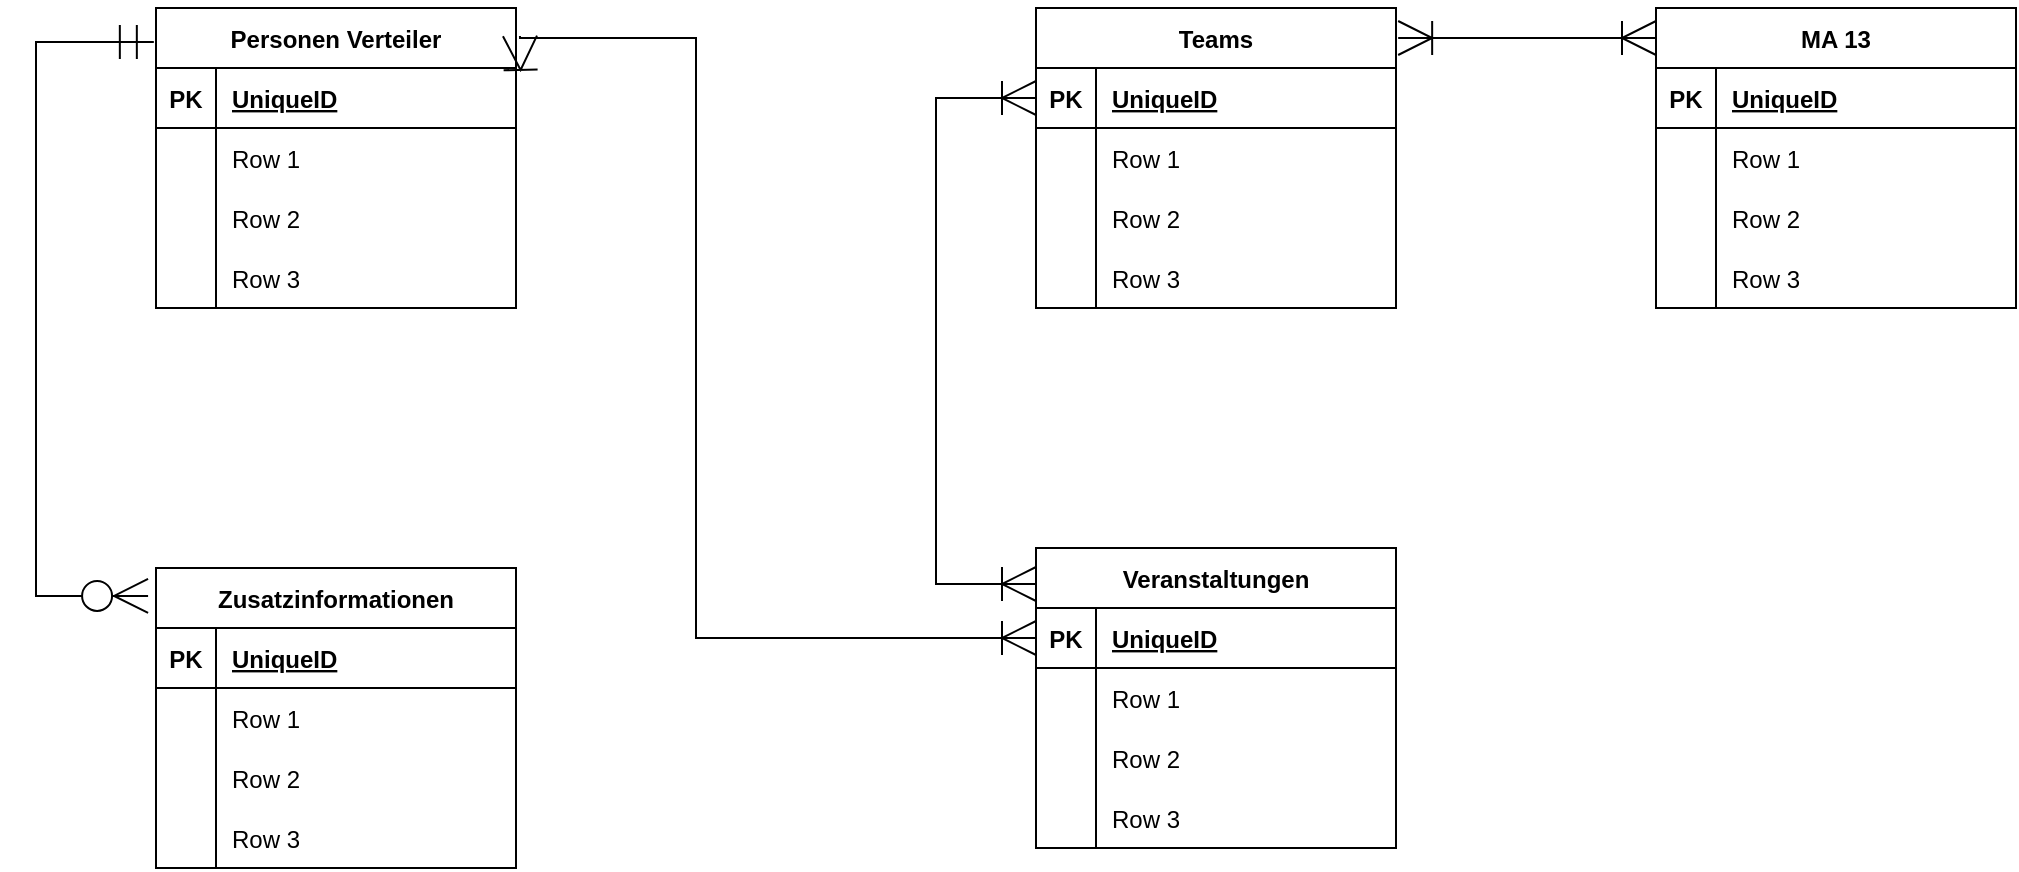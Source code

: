 <mxfile version="20.8.16" type="device"><diagram name="Seite-1" id="rEbPGgIgNxzvN-ULO1so"><mxGraphModel dx="2261" dy="884" grid="1" gridSize="10" guides="1" tooltips="1" connect="1" arrows="1" fold="1" page="1" pageScale="1" pageWidth="827" pageHeight="1169" math="0" shadow="0"><root><mxCell id="0"/><mxCell id="1" parent="0"/><mxCell id="GKn3XkgaVP8Y0Hg1xi_5-1" value="Personen Verteiler" style="shape=table;startSize=30;container=1;collapsible=1;childLayout=tableLayout;fixedRows=1;rowLines=0;fontStyle=1;align=center;resizeLast=1;" vertex="1" parent="1"><mxGeometry x="-110" y="80" width="180" height="150" as="geometry"/></mxCell><mxCell id="GKn3XkgaVP8Y0Hg1xi_5-2" value="" style="shape=tableRow;horizontal=0;startSize=0;swimlaneHead=0;swimlaneBody=0;fillColor=none;collapsible=0;dropTarget=0;points=[[0,0.5],[1,0.5]];portConstraint=eastwest;top=0;left=0;right=0;bottom=1;" vertex="1" parent="GKn3XkgaVP8Y0Hg1xi_5-1"><mxGeometry y="30" width="180" height="30" as="geometry"/></mxCell><mxCell id="GKn3XkgaVP8Y0Hg1xi_5-3" value="PK" style="shape=partialRectangle;connectable=0;fillColor=none;top=0;left=0;bottom=0;right=0;fontStyle=1;overflow=hidden;" vertex="1" parent="GKn3XkgaVP8Y0Hg1xi_5-2"><mxGeometry width="30" height="30" as="geometry"><mxRectangle width="30" height="30" as="alternateBounds"/></mxGeometry></mxCell><mxCell id="GKn3XkgaVP8Y0Hg1xi_5-4" value="UniqueID" style="shape=partialRectangle;connectable=0;fillColor=none;top=0;left=0;bottom=0;right=0;align=left;spacingLeft=6;fontStyle=5;overflow=hidden;" vertex="1" parent="GKn3XkgaVP8Y0Hg1xi_5-2"><mxGeometry x="30" width="150" height="30" as="geometry"><mxRectangle width="150" height="30" as="alternateBounds"/></mxGeometry></mxCell><mxCell id="GKn3XkgaVP8Y0Hg1xi_5-5" value="" style="shape=tableRow;horizontal=0;startSize=0;swimlaneHead=0;swimlaneBody=0;fillColor=none;collapsible=0;dropTarget=0;points=[[0,0.5],[1,0.5]];portConstraint=eastwest;top=0;left=0;right=0;bottom=0;" vertex="1" parent="GKn3XkgaVP8Y0Hg1xi_5-1"><mxGeometry y="60" width="180" height="30" as="geometry"/></mxCell><mxCell id="GKn3XkgaVP8Y0Hg1xi_5-6" value="" style="shape=partialRectangle;connectable=0;fillColor=none;top=0;left=0;bottom=0;right=0;editable=1;overflow=hidden;" vertex="1" parent="GKn3XkgaVP8Y0Hg1xi_5-5"><mxGeometry width="30" height="30" as="geometry"><mxRectangle width="30" height="30" as="alternateBounds"/></mxGeometry></mxCell><mxCell id="GKn3XkgaVP8Y0Hg1xi_5-7" value="Row 1" style="shape=partialRectangle;connectable=0;fillColor=none;top=0;left=0;bottom=0;right=0;align=left;spacingLeft=6;overflow=hidden;" vertex="1" parent="GKn3XkgaVP8Y0Hg1xi_5-5"><mxGeometry x="30" width="150" height="30" as="geometry"><mxRectangle width="150" height="30" as="alternateBounds"/></mxGeometry></mxCell><mxCell id="GKn3XkgaVP8Y0Hg1xi_5-8" value="" style="shape=tableRow;horizontal=0;startSize=0;swimlaneHead=0;swimlaneBody=0;fillColor=none;collapsible=0;dropTarget=0;points=[[0,0.5],[1,0.5]];portConstraint=eastwest;top=0;left=0;right=0;bottom=0;" vertex="1" parent="GKn3XkgaVP8Y0Hg1xi_5-1"><mxGeometry y="90" width="180" height="30" as="geometry"/></mxCell><mxCell id="GKn3XkgaVP8Y0Hg1xi_5-9" value="" style="shape=partialRectangle;connectable=0;fillColor=none;top=0;left=0;bottom=0;right=0;editable=1;overflow=hidden;" vertex="1" parent="GKn3XkgaVP8Y0Hg1xi_5-8"><mxGeometry width="30" height="30" as="geometry"><mxRectangle width="30" height="30" as="alternateBounds"/></mxGeometry></mxCell><mxCell id="GKn3XkgaVP8Y0Hg1xi_5-10" value="Row 2" style="shape=partialRectangle;connectable=0;fillColor=none;top=0;left=0;bottom=0;right=0;align=left;spacingLeft=6;overflow=hidden;" vertex="1" parent="GKn3XkgaVP8Y0Hg1xi_5-8"><mxGeometry x="30" width="150" height="30" as="geometry"><mxRectangle width="150" height="30" as="alternateBounds"/></mxGeometry></mxCell><mxCell id="GKn3XkgaVP8Y0Hg1xi_5-11" value="" style="shape=tableRow;horizontal=0;startSize=0;swimlaneHead=0;swimlaneBody=0;fillColor=none;collapsible=0;dropTarget=0;points=[[0,0.5],[1,0.5]];portConstraint=eastwest;top=0;left=0;right=0;bottom=0;" vertex="1" parent="GKn3XkgaVP8Y0Hg1xi_5-1"><mxGeometry y="120" width="180" height="30" as="geometry"/></mxCell><mxCell id="GKn3XkgaVP8Y0Hg1xi_5-12" value="" style="shape=partialRectangle;connectable=0;fillColor=none;top=0;left=0;bottom=0;right=0;editable=1;overflow=hidden;" vertex="1" parent="GKn3XkgaVP8Y0Hg1xi_5-11"><mxGeometry width="30" height="30" as="geometry"><mxRectangle width="30" height="30" as="alternateBounds"/></mxGeometry></mxCell><mxCell id="GKn3XkgaVP8Y0Hg1xi_5-13" value="Row 3" style="shape=partialRectangle;connectable=0;fillColor=none;top=0;left=0;bottom=0;right=0;align=left;spacingLeft=6;overflow=hidden;" vertex="1" parent="GKn3XkgaVP8Y0Hg1xi_5-11"><mxGeometry x="30" width="150" height="30" as="geometry"><mxRectangle width="150" height="30" as="alternateBounds"/></mxGeometry></mxCell><mxCell id="GKn3XkgaVP8Y0Hg1xi_5-14" value="Teams" style="shape=table;startSize=30;container=1;collapsible=1;childLayout=tableLayout;fixedRows=1;rowLines=0;fontStyle=1;align=center;resizeLast=1;" vertex="1" parent="1"><mxGeometry x="330" y="80" width="180" height="150" as="geometry"/></mxCell><mxCell id="GKn3XkgaVP8Y0Hg1xi_5-15" value="" style="shape=tableRow;horizontal=0;startSize=0;swimlaneHead=0;swimlaneBody=0;fillColor=none;collapsible=0;dropTarget=0;points=[[0,0.5],[1,0.5]];portConstraint=eastwest;top=0;left=0;right=0;bottom=1;" vertex="1" parent="GKn3XkgaVP8Y0Hg1xi_5-14"><mxGeometry y="30" width="180" height="30" as="geometry"/></mxCell><mxCell id="GKn3XkgaVP8Y0Hg1xi_5-16" value="PK" style="shape=partialRectangle;connectable=0;fillColor=none;top=0;left=0;bottom=0;right=0;fontStyle=1;overflow=hidden;" vertex="1" parent="GKn3XkgaVP8Y0Hg1xi_5-15"><mxGeometry width="30" height="30" as="geometry"><mxRectangle width="30" height="30" as="alternateBounds"/></mxGeometry></mxCell><mxCell id="GKn3XkgaVP8Y0Hg1xi_5-17" value="UniqueID" style="shape=partialRectangle;connectable=0;fillColor=none;top=0;left=0;bottom=0;right=0;align=left;spacingLeft=6;fontStyle=5;overflow=hidden;" vertex="1" parent="GKn3XkgaVP8Y0Hg1xi_5-15"><mxGeometry x="30" width="150" height="30" as="geometry"><mxRectangle width="150" height="30" as="alternateBounds"/></mxGeometry></mxCell><mxCell id="GKn3XkgaVP8Y0Hg1xi_5-18" value="" style="shape=tableRow;horizontal=0;startSize=0;swimlaneHead=0;swimlaneBody=0;fillColor=none;collapsible=0;dropTarget=0;points=[[0,0.5],[1,0.5]];portConstraint=eastwest;top=0;left=0;right=0;bottom=0;" vertex="1" parent="GKn3XkgaVP8Y0Hg1xi_5-14"><mxGeometry y="60" width="180" height="30" as="geometry"/></mxCell><mxCell id="GKn3XkgaVP8Y0Hg1xi_5-19" value="" style="shape=partialRectangle;connectable=0;fillColor=none;top=0;left=0;bottom=0;right=0;editable=1;overflow=hidden;" vertex="1" parent="GKn3XkgaVP8Y0Hg1xi_5-18"><mxGeometry width="30" height="30" as="geometry"><mxRectangle width="30" height="30" as="alternateBounds"/></mxGeometry></mxCell><mxCell id="GKn3XkgaVP8Y0Hg1xi_5-20" value="Row 1" style="shape=partialRectangle;connectable=0;fillColor=none;top=0;left=0;bottom=0;right=0;align=left;spacingLeft=6;overflow=hidden;" vertex="1" parent="GKn3XkgaVP8Y0Hg1xi_5-18"><mxGeometry x="30" width="150" height="30" as="geometry"><mxRectangle width="150" height="30" as="alternateBounds"/></mxGeometry></mxCell><mxCell id="GKn3XkgaVP8Y0Hg1xi_5-21" value="" style="shape=tableRow;horizontal=0;startSize=0;swimlaneHead=0;swimlaneBody=0;fillColor=none;collapsible=0;dropTarget=0;points=[[0,0.5],[1,0.5]];portConstraint=eastwest;top=0;left=0;right=0;bottom=0;" vertex="1" parent="GKn3XkgaVP8Y0Hg1xi_5-14"><mxGeometry y="90" width="180" height="30" as="geometry"/></mxCell><mxCell id="GKn3XkgaVP8Y0Hg1xi_5-22" value="" style="shape=partialRectangle;connectable=0;fillColor=none;top=0;left=0;bottom=0;right=0;editable=1;overflow=hidden;" vertex="1" parent="GKn3XkgaVP8Y0Hg1xi_5-21"><mxGeometry width="30" height="30" as="geometry"><mxRectangle width="30" height="30" as="alternateBounds"/></mxGeometry></mxCell><mxCell id="GKn3XkgaVP8Y0Hg1xi_5-23" value="Row 2" style="shape=partialRectangle;connectable=0;fillColor=none;top=0;left=0;bottom=0;right=0;align=left;spacingLeft=6;overflow=hidden;" vertex="1" parent="GKn3XkgaVP8Y0Hg1xi_5-21"><mxGeometry x="30" width="150" height="30" as="geometry"><mxRectangle width="150" height="30" as="alternateBounds"/></mxGeometry></mxCell><mxCell id="GKn3XkgaVP8Y0Hg1xi_5-24" value="" style="shape=tableRow;horizontal=0;startSize=0;swimlaneHead=0;swimlaneBody=0;fillColor=none;collapsible=0;dropTarget=0;points=[[0,0.5],[1,0.5]];portConstraint=eastwest;top=0;left=0;right=0;bottom=0;" vertex="1" parent="GKn3XkgaVP8Y0Hg1xi_5-14"><mxGeometry y="120" width="180" height="30" as="geometry"/></mxCell><mxCell id="GKn3XkgaVP8Y0Hg1xi_5-25" value="" style="shape=partialRectangle;connectable=0;fillColor=none;top=0;left=0;bottom=0;right=0;editable=1;overflow=hidden;" vertex="1" parent="GKn3XkgaVP8Y0Hg1xi_5-24"><mxGeometry width="30" height="30" as="geometry"><mxRectangle width="30" height="30" as="alternateBounds"/></mxGeometry></mxCell><mxCell id="GKn3XkgaVP8Y0Hg1xi_5-26" value="Row 3" style="shape=partialRectangle;connectable=0;fillColor=none;top=0;left=0;bottom=0;right=0;align=left;spacingLeft=6;overflow=hidden;" vertex="1" parent="GKn3XkgaVP8Y0Hg1xi_5-24"><mxGeometry x="30" width="150" height="30" as="geometry"><mxRectangle width="150" height="30" as="alternateBounds"/></mxGeometry></mxCell><mxCell id="GKn3XkgaVP8Y0Hg1xi_5-28" value="Veranstaltungen" style="shape=table;startSize=30;container=1;collapsible=1;childLayout=tableLayout;fixedRows=1;rowLines=0;fontStyle=1;align=center;resizeLast=1;" vertex="1" parent="1"><mxGeometry x="330" y="350" width="180" height="150" as="geometry"/></mxCell><mxCell id="GKn3XkgaVP8Y0Hg1xi_5-29" value="" style="shape=tableRow;horizontal=0;startSize=0;swimlaneHead=0;swimlaneBody=0;fillColor=none;collapsible=0;dropTarget=0;points=[[0,0.5],[1,0.5]];portConstraint=eastwest;top=0;left=0;right=0;bottom=1;" vertex="1" parent="GKn3XkgaVP8Y0Hg1xi_5-28"><mxGeometry y="30" width="180" height="30" as="geometry"/></mxCell><mxCell id="GKn3XkgaVP8Y0Hg1xi_5-30" value="PK" style="shape=partialRectangle;connectable=0;fillColor=none;top=0;left=0;bottom=0;right=0;fontStyle=1;overflow=hidden;" vertex="1" parent="GKn3XkgaVP8Y0Hg1xi_5-29"><mxGeometry width="30" height="30" as="geometry"><mxRectangle width="30" height="30" as="alternateBounds"/></mxGeometry></mxCell><mxCell id="GKn3XkgaVP8Y0Hg1xi_5-31" value="UniqueID" style="shape=partialRectangle;connectable=0;fillColor=none;top=0;left=0;bottom=0;right=0;align=left;spacingLeft=6;fontStyle=5;overflow=hidden;" vertex="1" parent="GKn3XkgaVP8Y0Hg1xi_5-29"><mxGeometry x="30" width="150" height="30" as="geometry"><mxRectangle width="150" height="30" as="alternateBounds"/></mxGeometry></mxCell><mxCell id="GKn3XkgaVP8Y0Hg1xi_5-32" value="" style="shape=tableRow;horizontal=0;startSize=0;swimlaneHead=0;swimlaneBody=0;fillColor=none;collapsible=0;dropTarget=0;points=[[0,0.5],[1,0.5]];portConstraint=eastwest;top=0;left=0;right=0;bottom=0;" vertex="1" parent="GKn3XkgaVP8Y0Hg1xi_5-28"><mxGeometry y="60" width="180" height="30" as="geometry"/></mxCell><mxCell id="GKn3XkgaVP8Y0Hg1xi_5-33" value="" style="shape=partialRectangle;connectable=0;fillColor=none;top=0;left=0;bottom=0;right=0;editable=1;overflow=hidden;" vertex="1" parent="GKn3XkgaVP8Y0Hg1xi_5-32"><mxGeometry width="30" height="30" as="geometry"><mxRectangle width="30" height="30" as="alternateBounds"/></mxGeometry></mxCell><mxCell id="GKn3XkgaVP8Y0Hg1xi_5-34" value="Row 1" style="shape=partialRectangle;connectable=0;fillColor=none;top=0;left=0;bottom=0;right=0;align=left;spacingLeft=6;overflow=hidden;" vertex="1" parent="GKn3XkgaVP8Y0Hg1xi_5-32"><mxGeometry x="30" width="150" height="30" as="geometry"><mxRectangle width="150" height="30" as="alternateBounds"/></mxGeometry></mxCell><mxCell id="GKn3XkgaVP8Y0Hg1xi_5-35" value="" style="shape=tableRow;horizontal=0;startSize=0;swimlaneHead=0;swimlaneBody=0;fillColor=none;collapsible=0;dropTarget=0;points=[[0,0.5],[1,0.5]];portConstraint=eastwest;top=0;left=0;right=0;bottom=0;" vertex="1" parent="GKn3XkgaVP8Y0Hg1xi_5-28"><mxGeometry y="90" width="180" height="30" as="geometry"/></mxCell><mxCell id="GKn3XkgaVP8Y0Hg1xi_5-36" value="" style="shape=partialRectangle;connectable=0;fillColor=none;top=0;left=0;bottom=0;right=0;editable=1;overflow=hidden;" vertex="1" parent="GKn3XkgaVP8Y0Hg1xi_5-35"><mxGeometry width="30" height="30" as="geometry"><mxRectangle width="30" height="30" as="alternateBounds"/></mxGeometry></mxCell><mxCell id="GKn3XkgaVP8Y0Hg1xi_5-37" value="Row 2" style="shape=partialRectangle;connectable=0;fillColor=none;top=0;left=0;bottom=0;right=0;align=left;spacingLeft=6;overflow=hidden;" vertex="1" parent="GKn3XkgaVP8Y0Hg1xi_5-35"><mxGeometry x="30" width="150" height="30" as="geometry"><mxRectangle width="150" height="30" as="alternateBounds"/></mxGeometry></mxCell><mxCell id="GKn3XkgaVP8Y0Hg1xi_5-38" value="" style="shape=tableRow;horizontal=0;startSize=0;swimlaneHead=0;swimlaneBody=0;fillColor=none;collapsible=0;dropTarget=0;points=[[0,0.5],[1,0.5]];portConstraint=eastwest;top=0;left=0;right=0;bottom=0;" vertex="1" parent="GKn3XkgaVP8Y0Hg1xi_5-28"><mxGeometry y="120" width="180" height="30" as="geometry"/></mxCell><mxCell id="GKn3XkgaVP8Y0Hg1xi_5-39" value="" style="shape=partialRectangle;connectable=0;fillColor=none;top=0;left=0;bottom=0;right=0;editable=1;overflow=hidden;" vertex="1" parent="GKn3XkgaVP8Y0Hg1xi_5-38"><mxGeometry width="30" height="30" as="geometry"><mxRectangle width="30" height="30" as="alternateBounds"/></mxGeometry></mxCell><mxCell id="GKn3XkgaVP8Y0Hg1xi_5-40" value="Row 3" style="shape=partialRectangle;connectable=0;fillColor=none;top=0;left=0;bottom=0;right=0;align=left;spacingLeft=6;overflow=hidden;" vertex="1" parent="GKn3XkgaVP8Y0Hg1xi_5-38"><mxGeometry x="30" width="150" height="30" as="geometry"><mxRectangle width="150" height="30" as="alternateBounds"/></mxGeometry></mxCell><mxCell id="GKn3XkgaVP8Y0Hg1xi_5-42" value="Zusatzinformationen" style="shape=table;startSize=30;container=1;collapsible=1;childLayout=tableLayout;fixedRows=1;rowLines=0;fontStyle=1;align=center;resizeLast=1;" vertex="1" parent="1"><mxGeometry x="-110" y="360" width="180" height="150" as="geometry"/></mxCell><mxCell id="GKn3XkgaVP8Y0Hg1xi_5-43" value="" style="shape=tableRow;horizontal=0;startSize=0;swimlaneHead=0;swimlaneBody=0;fillColor=none;collapsible=0;dropTarget=0;points=[[0,0.5],[1,0.5]];portConstraint=eastwest;top=0;left=0;right=0;bottom=1;" vertex="1" parent="GKn3XkgaVP8Y0Hg1xi_5-42"><mxGeometry y="30" width="180" height="30" as="geometry"/></mxCell><mxCell id="GKn3XkgaVP8Y0Hg1xi_5-44" value="PK" style="shape=partialRectangle;connectable=0;fillColor=none;top=0;left=0;bottom=0;right=0;fontStyle=1;overflow=hidden;" vertex="1" parent="GKn3XkgaVP8Y0Hg1xi_5-43"><mxGeometry width="30" height="30" as="geometry"><mxRectangle width="30" height="30" as="alternateBounds"/></mxGeometry></mxCell><mxCell id="GKn3XkgaVP8Y0Hg1xi_5-45" value="UniqueID" style="shape=partialRectangle;connectable=0;fillColor=none;top=0;left=0;bottom=0;right=0;align=left;spacingLeft=6;fontStyle=5;overflow=hidden;" vertex="1" parent="GKn3XkgaVP8Y0Hg1xi_5-43"><mxGeometry x="30" width="150" height="30" as="geometry"><mxRectangle width="150" height="30" as="alternateBounds"/></mxGeometry></mxCell><mxCell id="GKn3XkgaVP8Y0Hg1xi_5-46" value="" style="shape=tableRow;horizontal=0;startSize=0;swimlaneHead=0;swimlaneBody=0;fillColor=none;collapsible=0;dropTarget=0;points=[[0,0.5],[1,0.5]];portConstraint=eastwest;top=0;left=0;right=0;bottom=0;" vertex="1" parent="GKn3XkgaVP8Y0Hg1xi_5-42"><mxGeometry y="60" width="180" height="30" as="geometry"/></mxCell><mxCell id="GKn3XkgaVP8Y0Hg1xi_5-47" value="" style="shape=partialRectangle;connectable=0;fillColor=none;top=0;left=0;bottom=0;right=0;editable=1;overflow=hidden;" vertex="1" parent="GKn3XkgaVP8Y0Hg1xi_5-46"><mxGeometry width="30" height="30" as="geometry"><mxRectangle width="30" height="30" as="alternateBounds"/></mxGeometry></mxCell><mxCell id="GKn3XkgaVP8Y0Hg1xi_5-48" value="Row 1" style="shape=partialRectangle;connectable=0;fillColor=none;top=0;left=0;bottom=0;right=0;align=left;spacingLeft=6;overflow=hidden;" vertex="1" parent="GKn3XkgaVP8Y0Hg1xi_5-46"><mxGeometry x="30" width="150" height="30" as="geometry"><mxRectangle width="150" height="30" as="alternateBounds"/></mxGeometry></mxCell><mxCell id="GKn3XkgaVP8Y0Hg1xi_5-49" value="" style="shape=tableRow;horizontal=0;startSize=0;swimlaneHead=0;swimlaneBody=0;fillColor=none;collapsible=0;dropTarget=0;points=[[0,0.5],[1,0.5]];portConstraint=eastwest;top=0;left=0;right=0;bottom=0;" vertex="1" parent="GKn3XkgaVP8Y0Hg1xi_5-42"><mxGeometry y="90" width="180" height="30" as="geometry"/></mxCell><mxCell id="GKn3XkgaVP8Y0Hg1xi_5-50" value="" style="shape=partialRectangle;connectable=0;fillColor=none;top=0;left=0;bottom=0;right=0;editable=1;overflow=hidden;" vertex="1" parent="GKn3XkgaVP8Y0Hg1xi_5-49"><mxGeometry width="30" height="30" as="geometry"><mxRectangle width="30" height="30" as="alternateBounds"/></mxGeometry></mxCell><mxCell id="GKn3XkgaVP8Y0Hg1xi_5-51" value="Row 2" style="shape=partialRectangle;connectable=0;fillColor=none;top=0;left=0;bottom=0;right=0;align=left;spacingLeft=6;overflow=hidden;" vertex="1" parent="GKn3XkgaVP8Y0Hg1xi_5-49"><mxGeometry x="30" width="150" height="30" as="geometry"><mxRectangle width="150" height="30" as="alternateBounds"/></mxGeometry></mxCell><mxCell id="GKn3XkgaVP8Y0Hg1xi_5-52" value="" style="shape=tableRow;horizontal=0;startSize=0;swimlaneHead=0;swimlaneBody=0;fillColor=none;collapsible=0;dropTarget=0;points=[[0,0.5],[1,0.5]];portConstraint=eastwest;top=0;left=0;right=0;bottom=0;" vertex="1" parent="GKn3XkgaVP8Y0Hg1xi_5-42"><mxGeometry y="120" width="180" height="30" as="geometry"/></mxCell><mxCell id="GKn3XkgaVP8Y0Hg1xi_5-53" value="" style="shape=partialRectangle;connectable=0;fillColor=none;top=0;left=0;bottom=0;right=0;editable=1;overflow=hidden;" vertex="1" parent="GKn3XkgaVP8Y0Hg1xi_5-52"><mxGeometry width="30" height="30" as="geometry"><mxRectangle width="30" height="30" as="alternateBounds"/></mxGeometry></mxCell><mxCell id="GKn3XkgaVP8Y0Hg1xi_5-54" value="Row 3" style="shape=partialRectangle;connectable=0;fillColor=none;top=0;left=0;bottom=0;right=0;align=left;spacingLeft=6;overflow=hidden;" vertex="1" parent="GKn3XkgaVP8Y0Hg1xi_5-52"><mxGeometry x="30" width="150" height="30" as="geometry"><mxRectangle width="150" height="30" as="alternateBounds"/></mxGeometry></mxCell><mxCell id="GKn3XkgaVP8Y0Hg1xi_5-56" value="MA 13" style="shape=table;startSize=30;container=1;collapsible=1;childLayout=tableLayout;fixedRows=1;rowLines=0;fontStyle=1;align=center;resizeLast=1;" vertex="1" parent="1"><mxGeometry x="640" y="80" width="180" height="150" as="geometry"/></mxCell><mxCell id="GKn3XkgaVP8Y0Hg1xi_5-57" value="" style="shape=tableRow;horizontal=0;startSize=0;swimlaneHead=0;swimlaneBody=0;fillColor=none;collapsible=0;dropTarget=0;points=[[0,0.5],[1,0.5]];portConstraint=eastwest;top=0;left=0;right=0;bottom=1;" vertex="1" parent="GKn3XkgaVP8Y0Hg1xi_5-56"><mxGeometry y="30" width="180" height="30" as="geometry"/></mxCell><mxCell id="GKn3XkgaVP8Y0Hg1xi_5-58" value="PK" style="shape=partialRectangle;connectable=0;fillColor=none;top=0;left=0;bottom=0;right=0;fontStyle=1;overflow=hidden;" vertex="1" parent="GKn3XkgaVP8Y0Hg1xi_5-57"><mxGeometry width="30" height="30" as="geometry"><mxRectangle width="30" height="30" as="alternateBounds"/></mxGeometry></mxCell><mxCell id="GKn3XkgaVP8Y0Hg1xi_5-59" value="UniqueID" style="shape=partialRectangle;connectable=0;fillColor=none;top=0;left=0;bottom=0;right=0;align=left;spacingLeft=6;fontStyle=5;overflow=hidden;" vertex="1" parent="GKn3XkgaVP8Y0Hg1xi_5-57"><mxGeometry x="30" width="150" height="30" as="geometry"><mxRectangle width="150" height="30" as="alternateBounds"/></mxGeometry></mxCell><mxCell id="GKn3XkgaVP8Y0Hg1xi_5-60" value="" style="shape=tableRow;horizontal=0;startSize=0;swimlaneHead=0;swimlaneBody=0;fillColor=none;collapsible=0;dropTarget=0;points=[[0,0.5],[1,0.5]];portConstraint=eastwest;top=0;left=0;right=0;bottom=0;" vertex="1" parent="GKn3XkgaVP8Y0Hg1xi_5-56"><mxGeometry y="60" width="180" height="30" as="geometry"/></mxCell><mxCell id="GKn3XkgaVP8Y0Hg1xi_5-61" value="" style="shape=partialRectangle;connectable=0;fillColor=none;top=0;left=0;bottom=0;right=0;editable=1;overflow=hidden;" vertex="1" parent="GKn3XkgaVP8Y0Hg1xi_5-60"><mxGeometry width="30" height="30" as="geometry"><mxRectangle width="30" height="30" as="alternateBounds"/></mxGeometry></mxCell><mxCell id="GKn3XkgaVP8Y0Hg1xi_5-62" value="Row 1" style="shape=partialRectangle;connectable=0;fillColor=none;top=0;left=0;bottom=0;right=0;align=left;spacingLeft=6;overflow=hidden;" vertex="1" parent="GKn3XkgaVP8Y0Hg1xi_5-60"><mxGeometry x="30" width="150" height="30" as="geometry"><mxRectangle width="150" height="30" as="alternateBounds"/></mxGeometry></mxCell><mxCell id="GKn3XkgaVP8Y0Hg1xi_5-63" value="" style="shape=tableRow;horizontal=0;startSize=0;swimlaneHead=0;swimlaneBody=0;fillColor=none;collapsible=0;dropTarget=0;points=[[0,0.5],[1,0.5]];portConstraint=eastwest;top=0;left=0;right=0;bottom=0;" vertex="1" parent="GKn3XkgaVP8Y0Hg1xi_5-56"><mxGeometry y="90" width="180" height="30" as="geometry"/></mxCell><mxCell id="GKn3XkgaVP8Y0Hg1xi_5-64" value="" style="shape=partialRectangle;connectable=0;fillColor=none;top=0;left=0;bottom=0;right=0;editable=1;overflow=hidden;" vertex="1" parent="GKn3XkgaVP8Y0Hg1xi_5-63"><mxGeometry width="30" height="30" as="geometry"><mxRectangle width="30" height="30" as="alternateBounds"/></mxGeometry></mxCell><mxCell id="GKn3XkgaVP8Y0Hg1xi_5-65" value="Row 2" style="shape=partialRectangle;connectable=0;fillColor=none;top=0;left=0;bottom=0;right=0;align=left;spacingLeft=6;overflow=hidden;" vertex="1" parent="GKn3XkgaVP8Y0Hg1xi_5-63"><mxGeometry x="30" width="150" height="30" as="geometry"><mxRectangle width="150" height="30" as="alternateBounds"/></mxGeometry></mxCell><mxCell id="GKn3XkgaVP8Y0Hg1xi_5-66" value="" style="shape=tableRow;horizontal=0;startSize=0;swimlaneHead=0;swimlaneBody=0;fillColor=none;collapsible=0;dropTarget=0;points=[[0,0.5],[1,0.5]];portConstraint=eastwest;top=0;left=0;right=0;bottom=0;" vertex="1" parent="GKn3XkgaVP8Y0Hg1xi_5-56"><mxGeometry y="120" width="180" height="30" as="geometry"/></mxCell><mxCell id="GKn3XkgaVP8Y0Hg1xi_5-67" value="" style="shape=partialRectangle;connectable=0;fillColor=none;top=0;left=0;bottom=0;right=0;editable=1;overflow=hidden;" vertex="1" parent="GKn3XkgaVP8Y0Hg1xi_5-66"><mxGeometry width="30" height="30" as="geometry"><mxRectangle width="30" height="30" as="alternateBounds"/></mxGeometry></mxCell><mxCell id="GKn3XkgaVP8Y0Hg1xi_5-68" value="Row 3" style="shape=partialRectangle;connectable=0;fillColor=none;top=0;left=0;bottom=0;right=0;align=left;spacingLeft=6;overflow=hidden;" vertex="1" parent="GKn3XkgaVP8Y0Hg1xi_5-66"><mxGeometry x="30" width="150" height="30" as="geometry"><mxRectangle width="150" height="30" as="alternateBounds"/></mxGeometry></mxCell><mxCell id="GKn3XkgaVP8Y0Hg1xi_5-69" value="" style="fontSize=12;html=1;endArrow=ERoneToMany;rounded=0;entryX=1.006;entryY=0.1;entryDx=0;entryDy=0;exitX=0;exitY=0.1;exitDx=0;exitDy=0;startArrow=ERoneToMany;startFill=0;entryPerimeter=0;exitPerimeter=0;endSize=15;startSize=15;" edge="1" parent="1" source="GKn3XkgaVP8Y0Hg1xi_5-56" target="GKn3XkgaVP8Y0Hg1xi_5-14"><mxGeometry width="100" height="100" relative="1" as="geometry"><mxPoint x="700" y="60" as="sourcePoint"/><mxPoint x="420" y="30" as="targetPoint"/></mxGeometry></mxCell><mxCell id="GKn3XkgaVP8Y0Hg1xi_5-70" value="" style="fontSize=12;html=1;endArrow=ERoneToMany;rounded=0;entryX=0;entryY=0.5;entryDx=0;entryDy=0;exitX=0;exitY=0.12;exitDx=0;exitDy=0;startArrow=ERoneToMany;startFill=0;exitPerimeter=0;endSize=15;startSize=15;edgeStyle=orthogonalEdgeStyle;" edge="1" parent="1" source="GKn3XkgaVP8Y0Hg1xi_5-28" target="GKn3XkgaVP8Y0Hg1xi_5-15"><mxGeometry width="100" height="100" relative="1" as="geometry"><mxPoint x="458.92" y="280" as="sourcePoint"/><mxPoint x="330.0" y="280" as="targetPoint"/><Array as="points"><mxPoint x="280" y="368"/><mxPoint x="280" y="125"/></Array></mxGeometry></mxCell><mxCell id="GKn3XkgaVP8Y0Hg1xi_5-71" value="" style="fontSize=12;html=1;endArrow=ERzeroToMany;endFill=1;rounded=0;startSize=15;endSize=15;exitX=-0.006;exitY=0.113;exitDx=0;exitDy=0;exitPerimeter=0;entryX=-0.022;entryY=0.093;entryDx=0;entryDy=0;entryPerimeter=0;edgeStyle=orthogonalEdgeStyle;startArrow=ERmandOne;startFill=0;" edge="1" parent="1" source="GKn3XkgaVP8Y0Hg1xi_5-1" target="GKn3XkgaVP8Y0Hg1xi_5-42"><mxGeometry width="100" height="100" relative="1" as="geometry"><mxPoint x="-100" y="320" as="sourcePoint"/><mxPoint x="-120" y="370" as="targetPoint"/><Array as="points"><mxPoint x="-170" y="97"/><mxPoint x="-170" y="374"/></Array></mxGeometry></mxCell><mxCell id="GKn3XkgaVP8Y0Hg1xi_5-74" value="" style="fontSize=12;html=1;endArrow=ERoneToMany;rounded=0;entryX=1.011;entryY=0.093;entryDx=0;entryDy=0;startArrow=ERoneToMany;startFill=0;endSize=15;startSize=15;edgeStyle=orthogonalEdgeStyle;exitX=0;exitY=0.5;exitDx=0;exitDy=0;entryPerimeter=0;" edge="1" parent="1" source="GKn3XkgaVP8Y0Hg1xi_5-29" target="GKn3XkgaVP8Y0Hg1xi_5-1"><mxGeometry width="100" height="100" relative="1" as="geometry"><mxPoint x="200" y="400" as="sourcePoint"/><mxPoint x="210" y="230" as="targetPoint"/><Array as="points"><mxPoint x="160" y="395"/><mxPoint x="160" y="95"/></Array></mxGeometry></mxCell></root></mxGraphModel></diagram></mxfile>